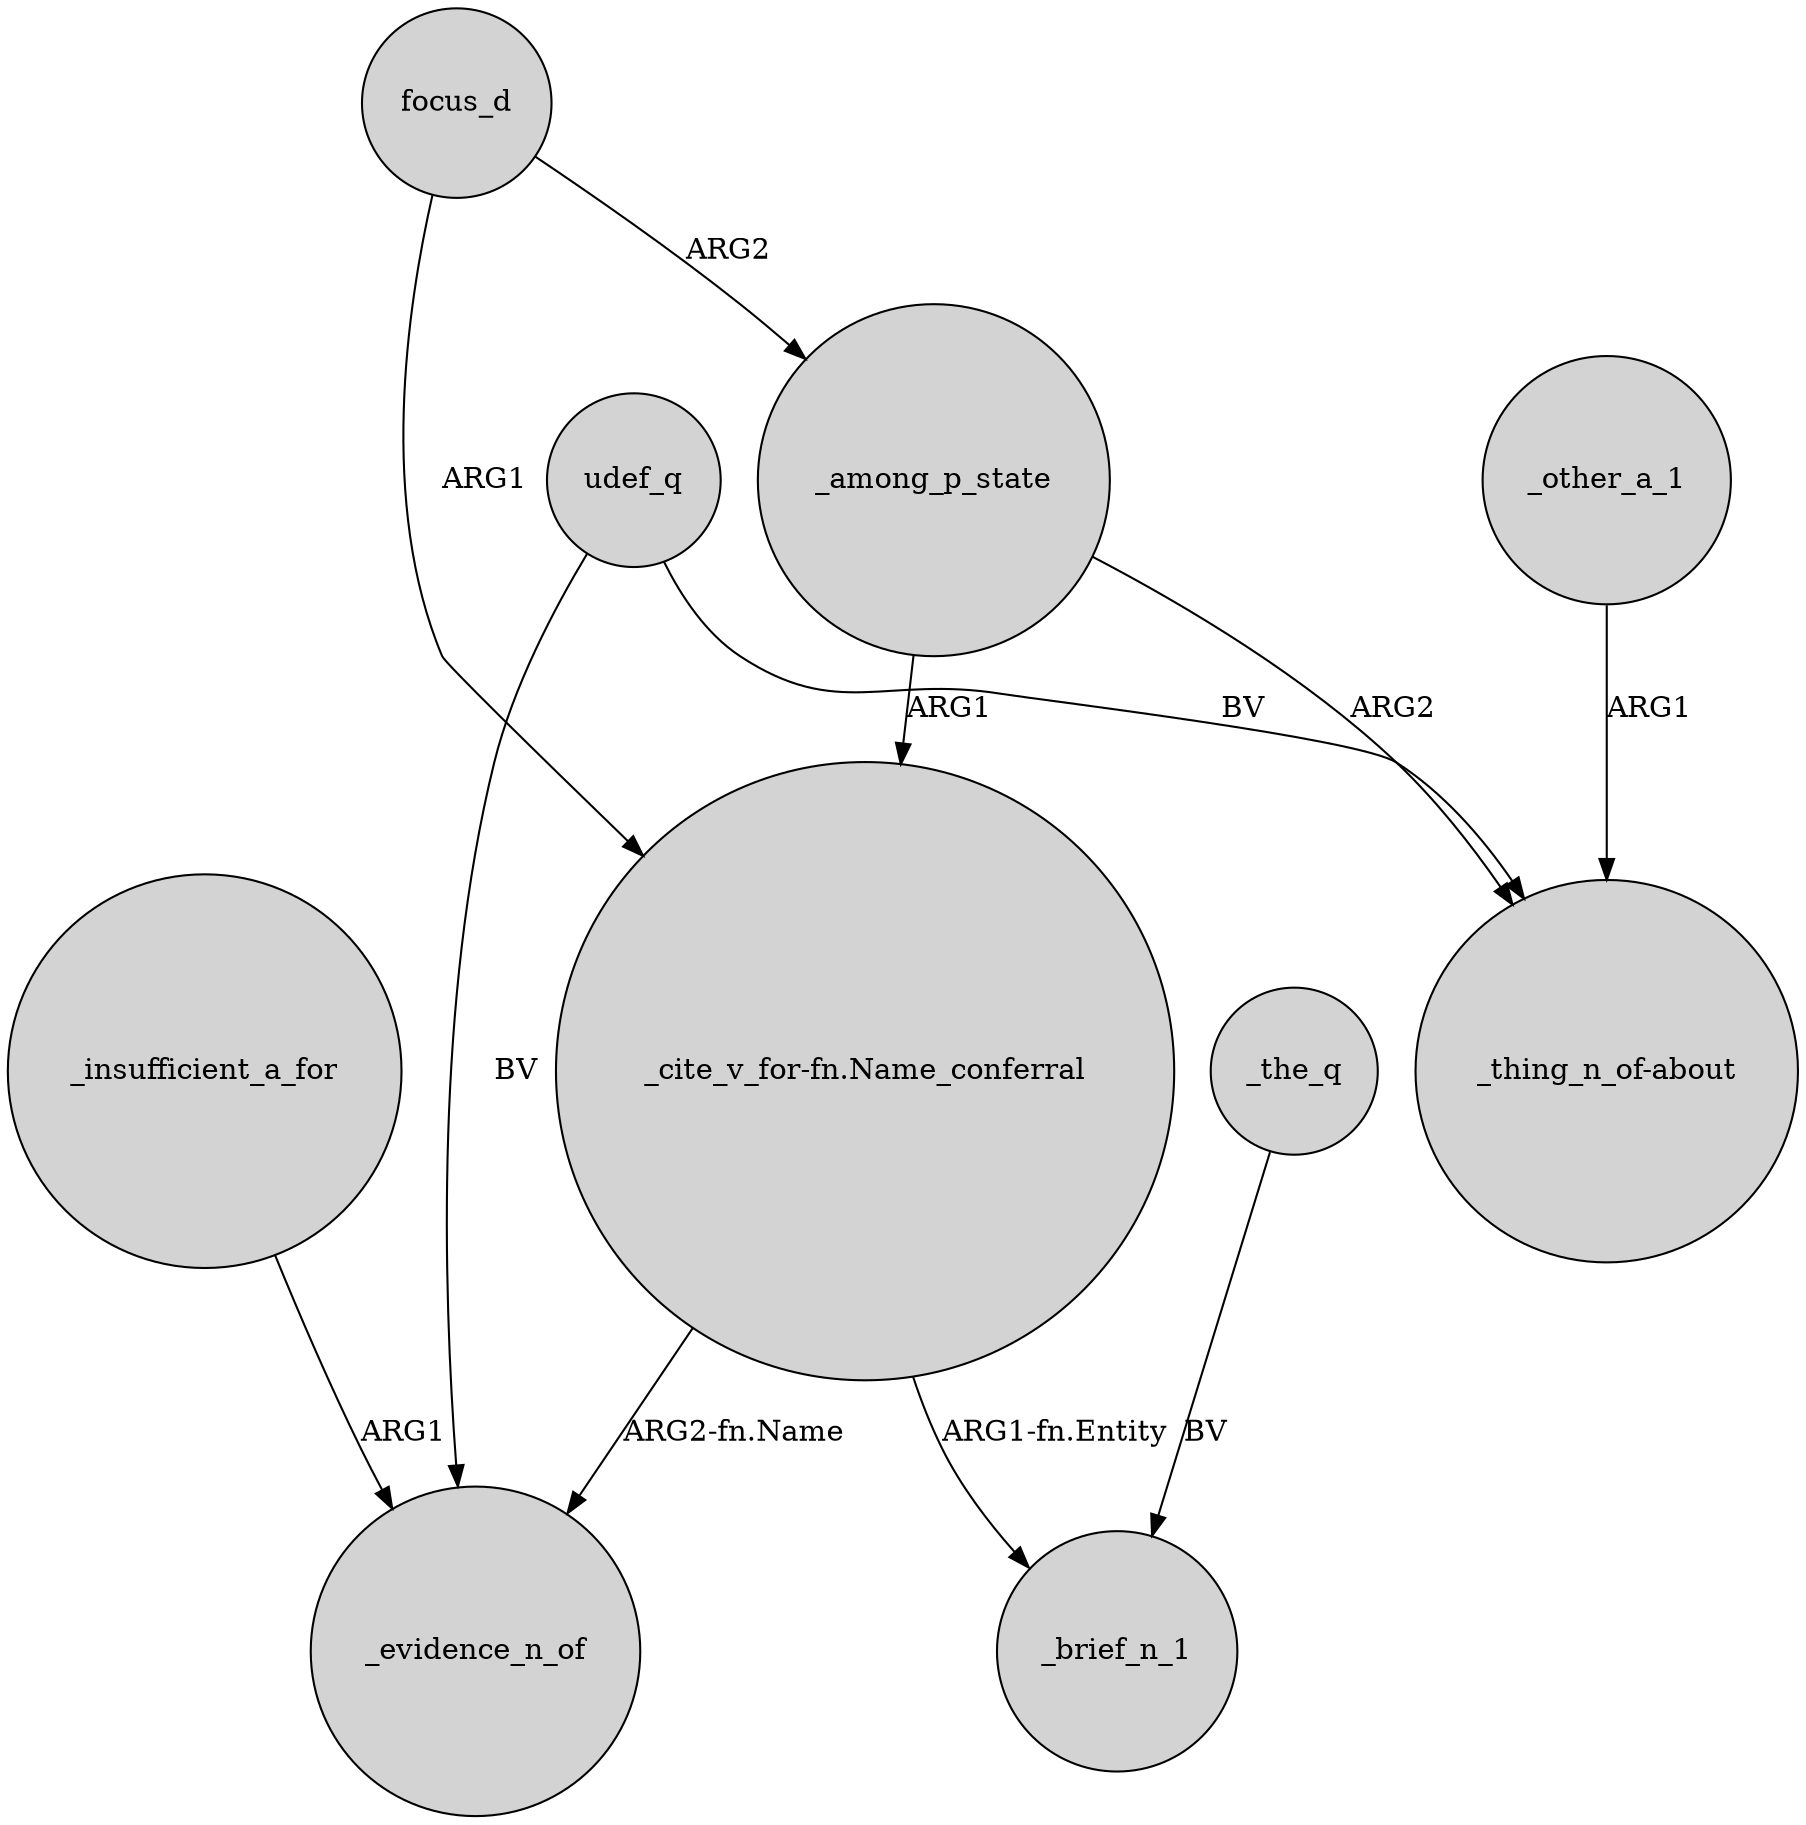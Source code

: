 digraph {
	node [shape=circle style=filled]
	udef_q -> _evidence_n_of [label=BV]
	_other_a_1 -> "_thing_n_of-about" [label=ARG1]
	focus_d -> "_cite_v_for-fn.Name_conferral" [label=ARG1]
	_among_p_state -> "_thing_n_of-about" [label=ARG2]
	focus_d -> _among_p_state [label=ARG2]
	_the_q -> _brief_n_1 [label=BV]
	udef_q -> "_thing_n_of-about" [label=BV]
	"_cite_v_for-fn.Name_conferral" -> _evidence_n_of [label="ARG2-fn.Name"]
	_among_p_state -> "_cite_v_for-fn.Name_conferral" [label=ARG1]
	_insufficient_a_for -> _evidence_n_of [label=ARG1]
	"_cite_v_for-fn.Name_conferral" -> _brief_n_1 [label="ARG1-fn.Entity"]
}
